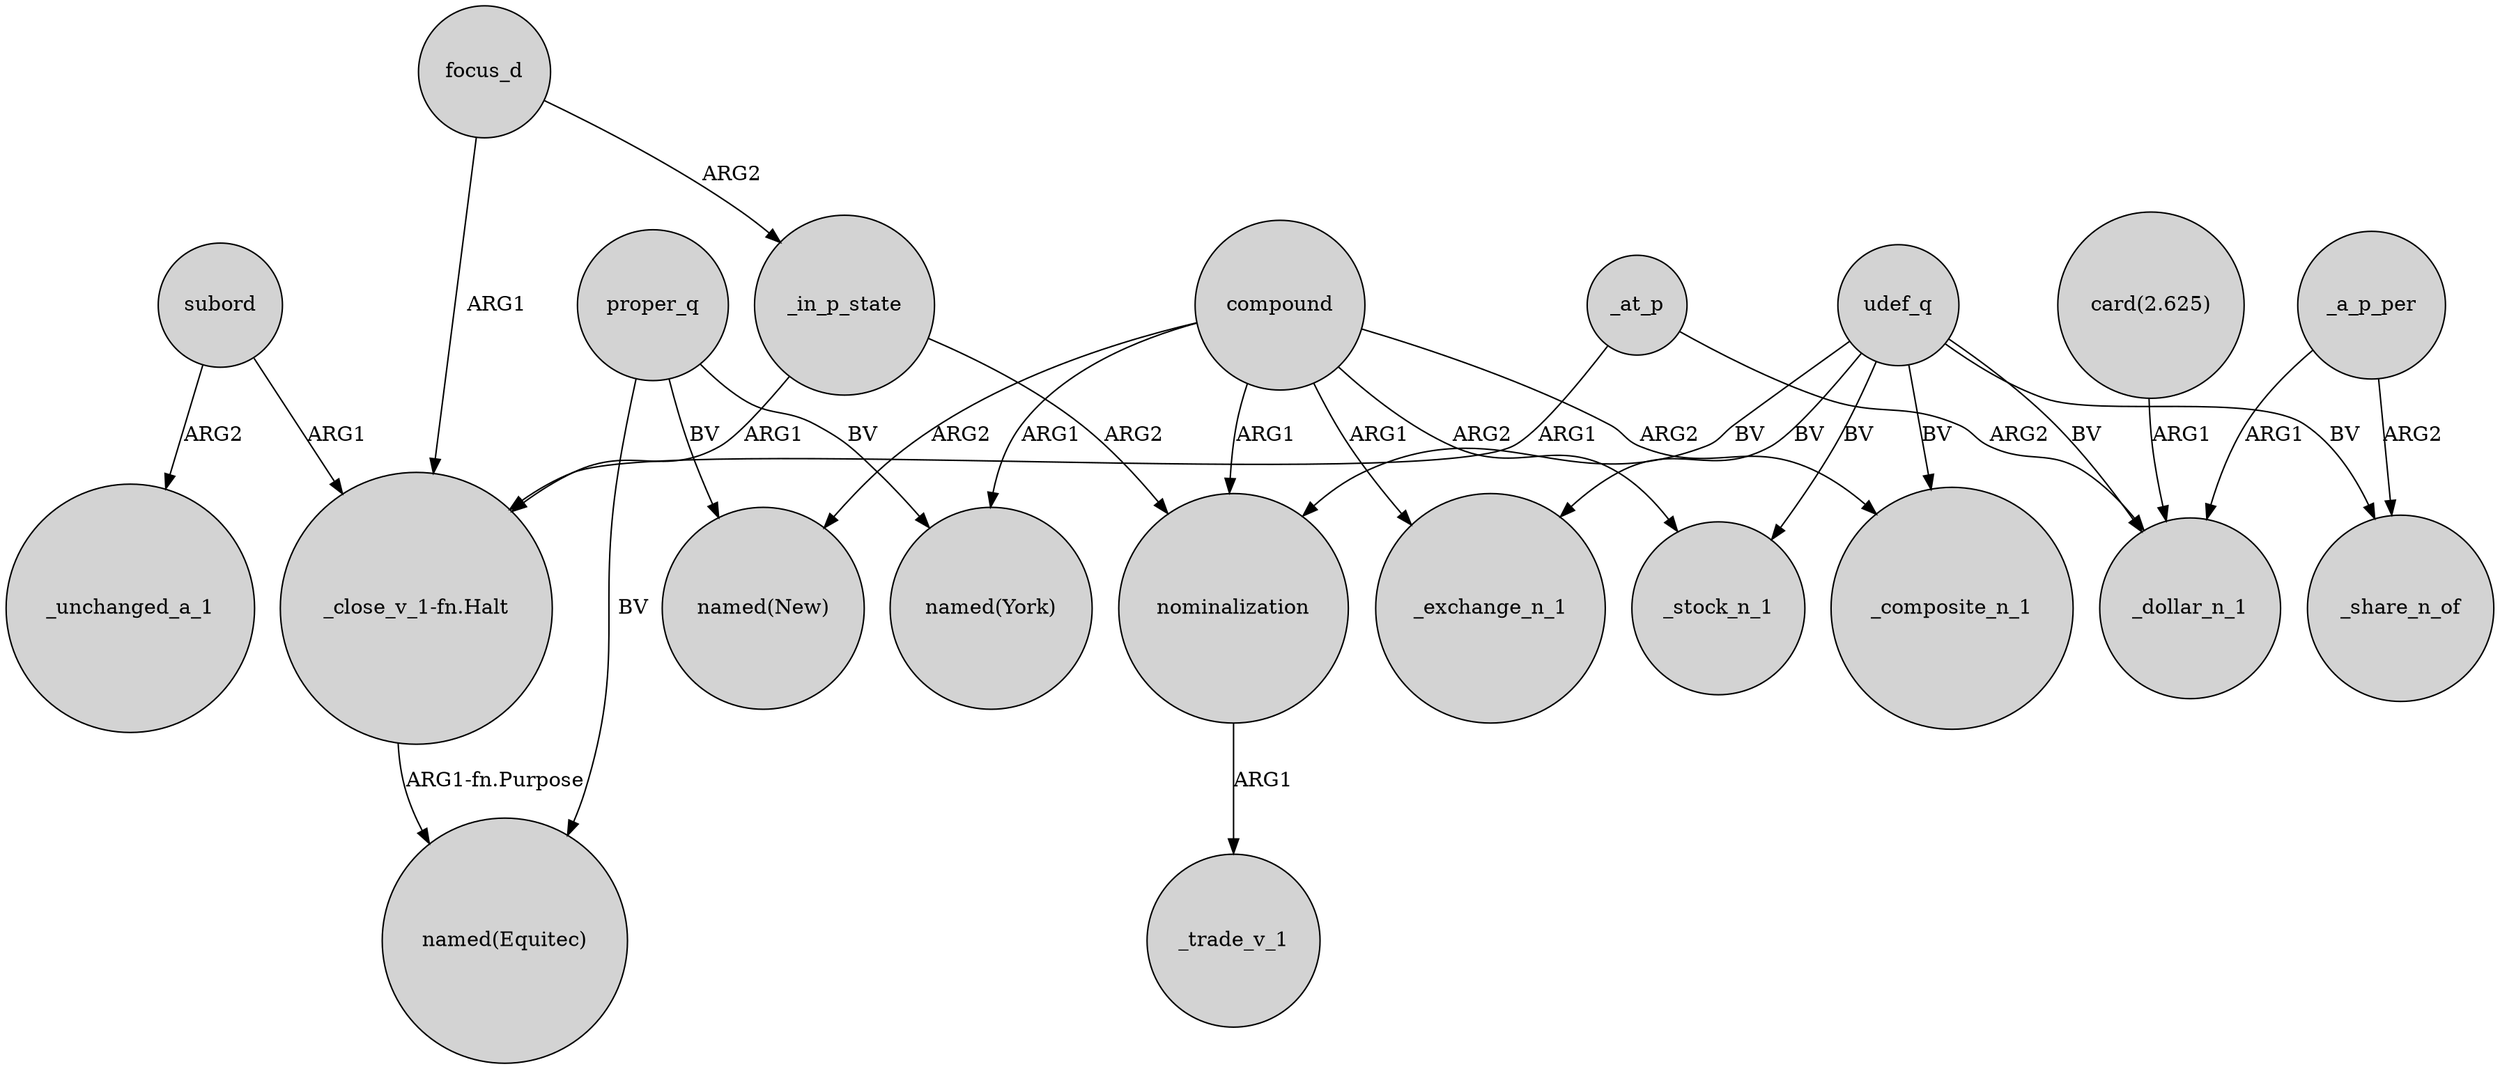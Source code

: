 digraph {
	node [shape=circle style=filled]
	_in_p_state -> nominalization [label=ARG2]
	focus_d -> "_close_v_1-fn.Halt" [label=ARG1]
	focus_d -> _in_p_state [label=ARG2]
	proper_q -> "named(Equitec)" [label=BV]
	_in_p_state -> "_close_v_1-fn.Halt" [label=ARG1]
	subord -> _unchanged_a_1 [label=ARG2]
	compound -> "named(New)" [label=ARG2]
	"card(2.625)" -> _dollar_n_1 [label=ARG1]
	proper_q -> "named(New)" [label=BV]
	udef_q -> nominalization [label=BV]
	subord -> "_close_v_1-fn.Halt" [label=ARG1]
	udef_q -> _exchange_n_1 [label=BV]
	compound -> _exchange_n_1 [label=ARG1]
	proper_q -> "named(York)" [label=BV]
	compound -> nominalization [label=ARG1]
	udef_q -> _stock_n_1 [label=BV]
	_at_p -> _dollar_n_1 [label=ARG2]
	"_close_v_1-fn.Halt" -> "named(Equitec)" [label="ARG1-fn.Purpose"]
	_a_p_per -> _share_n_of [label=ARG2]
	udef_q -> _share_n_of [label=BV]
	_at_p -> "_close_v_1-fn.Halt" [label=ARG1]
	compound -> _stock_n_1 [label=ARG2]
	udef_q -> _dollar_n_1 [label=BV]
	_a_p_per -> _dollar_n_1 [label=ARG1]
	udef_q -> _composite_n_1 [label=BV]
	compound -> "named(York)" [label=ARG1]
	compound -> _composite_n_1 [label=ARG2]
	nominalization -> _trade_v_1 [label=ARG1]
}
